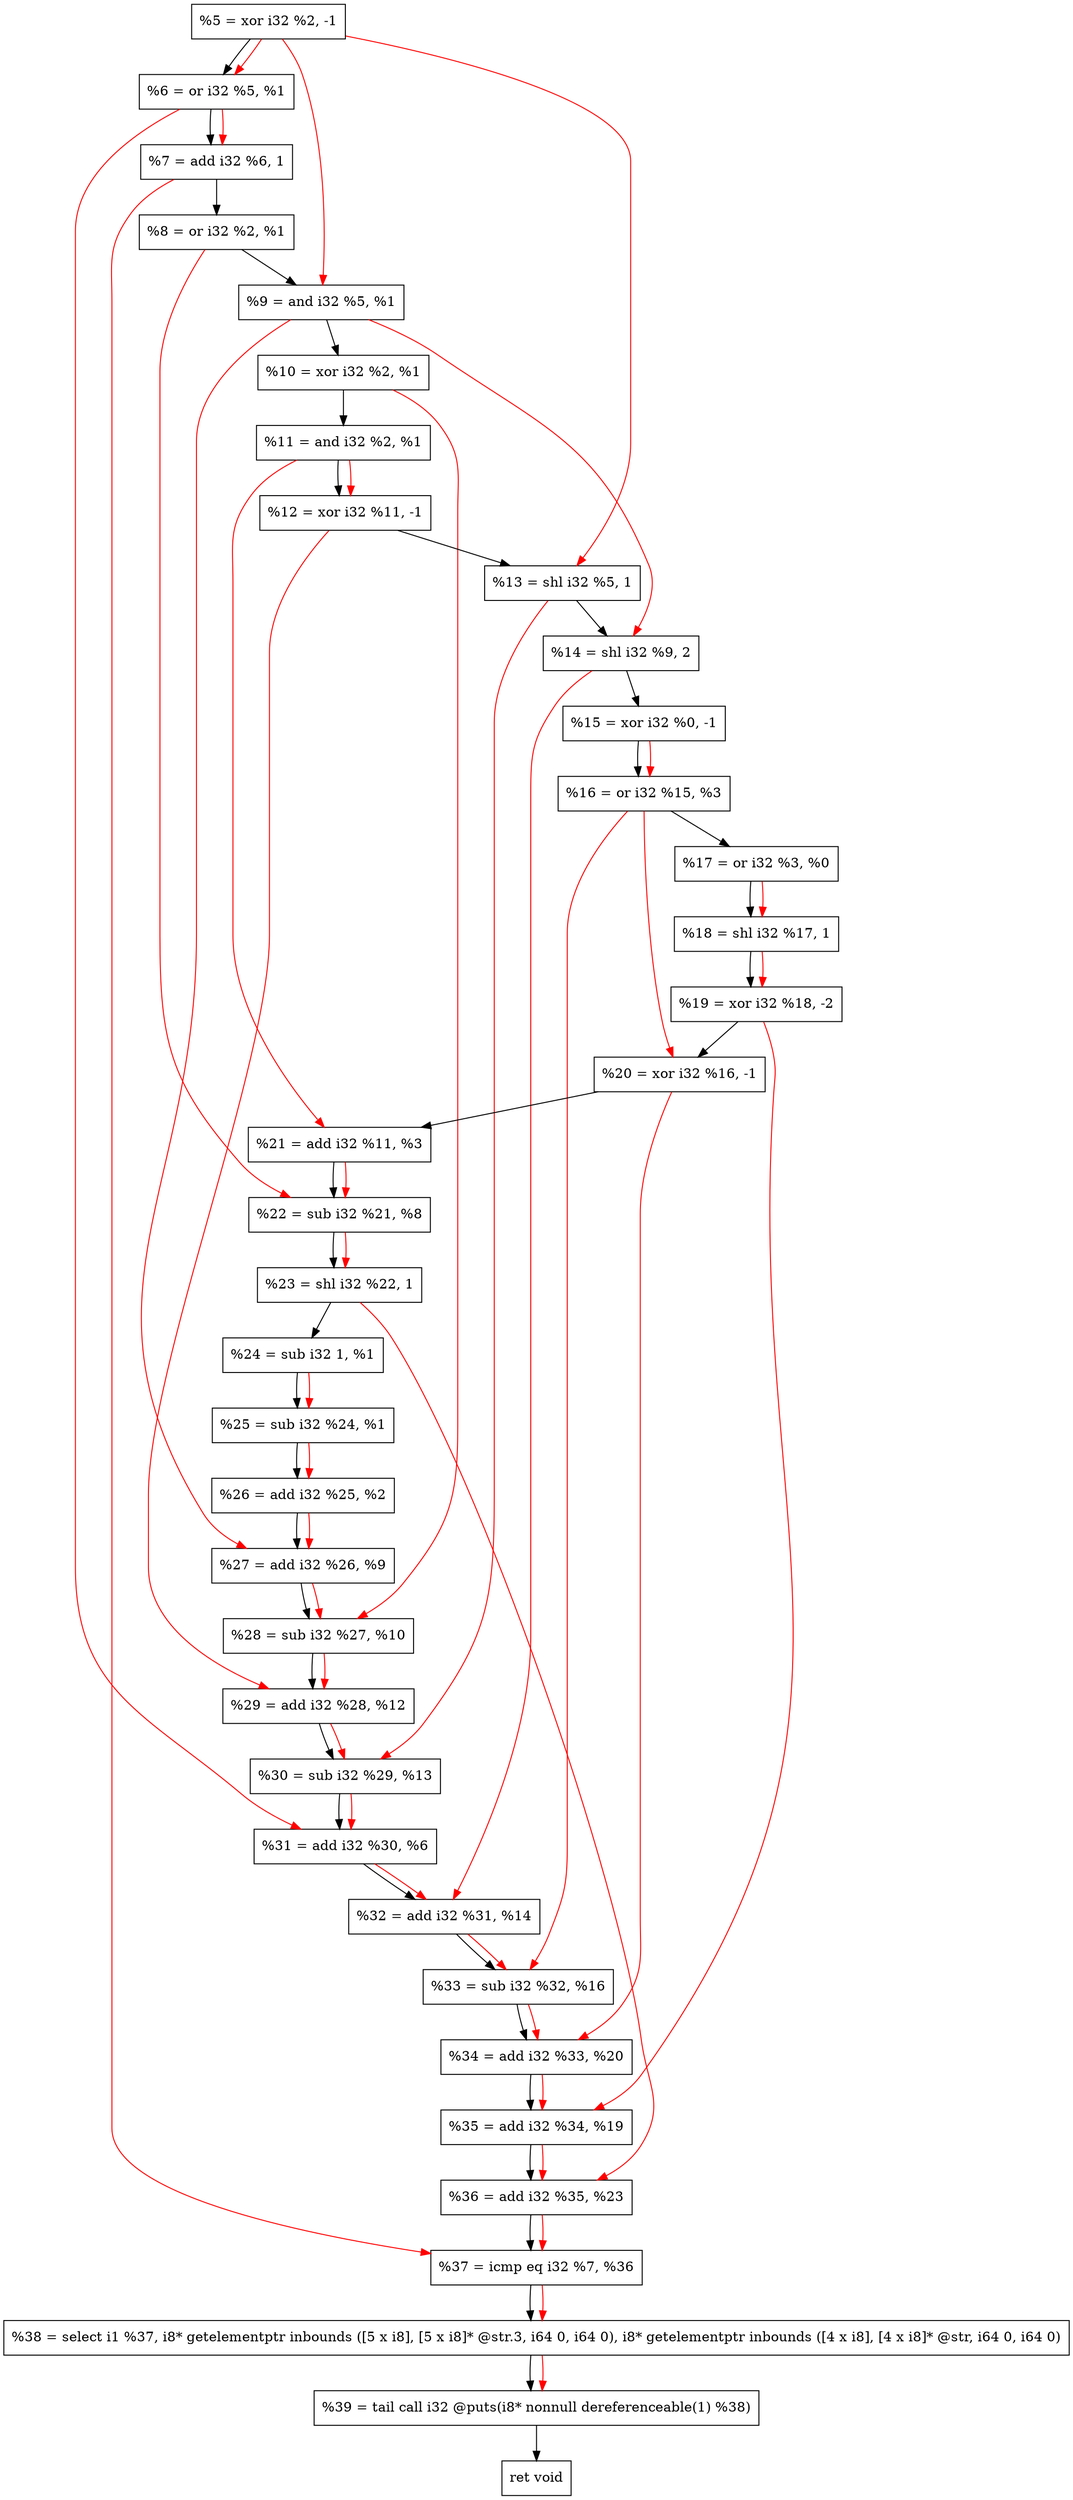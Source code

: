 digraph "DFG for'crackme' function" {
	Node0x1c37fb0[shape=record, label="  %5 = xor i32 %2, -1"];
	Node0x1c38020[shape=record, label="  %6 = or i32 %5, %1"];
	Node0x1c380c0[shape=record, label="  %7 = add i32 %6, 1"];
	Node0x1c38130[shape=record, label="  %8 = or i32 %2, %1"];
	Node0x1c381a0[shape=record, label="  %9 = and i32 %5, %1"];
	Node0x1c38210[shape=record, label="  %10 = xor i32 %2, %1"];
	Node0x1c38280[shape=record, label="  %11 = and i32 %2, %1"];
	Node0x1c382f0[shape=record, label="  %12 = xor i32 %11, -1"];
	Node0x1c38360[shape=record, label="  %13 = shl i32 %5, 1"];
	Node0x1c38400[shape=record, label="  %14 = shl i32 %9, 2"];
	Node0x1c38470[shape=record, label="  %15 = xor i32 %0, -1"];
	Node0x1c384e0[shape=record, label="  %16 = or i32 %15, %3"];
	Node0x1c38550[shape=record, label="  %17 = or i32 %3, %0"];
	Node0x1c385c0[shape=record, label="  %18 = shl i32 %17, 1"];
	Node0x1c38660[shape=record, label="  %19 = xor i32 %18, -2"];
	Node0x1c386d0[shape=record, label="  %20 = xor i32 %16, -1"];
	Node0x1c38740[shape=record, label="  %21 = add i32 %11, %3"];
	Node0x1c387b0[shape=record, label="  %22 = sub i32 %21, %8"];
	Node0x1c38820[shape=record, label="  %23 = shl i32 %22, 1"];
	Node0x1c38890[shape=record, label="  %24 = sub i32 1, %1"];
	Node0x1c38900[shape=record, label="  %25 = sub i32 %24, %1"];
	Node0x1c38970[shape=record, label="  %26 = add i32 %25, %2"];
	Node0x1c389e0[shape=record, label="  %27 = add i32 %26, %9"];
	Node0x1c38a50[shape=record, label="  %28 = sub i32 %27, %10"];
	Node0x1c38ac0[shape=record, label="  %29 = add i32 %28, %12"];
	Node0x1c38b30[shape=record, label="  %30 = sub i32 %29, %13"];
	Node0x1c38ba0[shape=record, label="  %31 = add i32 %30, %6"];
	Node0x1c38c10[shape=record, label="  %32 = add i32 %31, %14"];
	Node0x1c38e90[shape=record, label="  %33 = sub i32 %32, %16"];
	Node0x1c38f00[shape=record, label="  %34 = add i32 %33, %20"];
	Node0x1c38f70[shape=record, label="  %35 = add i32 %34, %19"];
	Node0x1c38fe0[shape=record, label="  %36 = add i32 %35, %23"];
	Node0x1c39050[shape=record, label="  %37 = icmp eq i32 %7, %36"];
	Node0x1bd8268[shape=record, label="  %38 = select i1 %37, i8* getelementptr inbounds ([5 x i8], [5 x i8]* @str.3, i64 0, i64 0), i8* getelementptr inbounds ([4 x i8], [4 x i8]* @str, i64 0, i64 0)"];
	Node0x1c394f0[shape=record, label="  %39 = tail call i32 @puts(i8* nonnull dereferenceable(1) %38)"];
	Node0x1c39540[shape=record, label="  ret void"];
	Node0x1c37fb0 -> Node0x1c38020;
	Node0x1c38020 -> Node0x1c380c0;
	Node0x1c380c0 -> Node0x1c38130;
	Node0x1c38130 -> Node0x1c381a0;
	Node0x1c381a0 -> Node0x1c38210;
	Node0x1c38210 -> Node0x1c38280;
	Node0x1c38280 -> Node0x1c382f0;
	Node0x1c382f0 -> Node0x1c38360;
	Node0x1c38360 -> Node0x1c38400;
	Node0x1c38400 -> Node0x1c38470;
	Node0x1c38470 -> Node0x1c384e0;
	Node0x1c384e0 -> Node0x1c38550;
	Node0x1c38550 -> Node0x1c385c0;
	Node0x1c385c0 -> Node0x1c38660;
	Node0x1c38660 -> Node0x1c386d0;
	Node0x1c386d0 -> Node0x1c38740;
	Node0x1c38740 -> Node0x1c387b0;
	Node0x1c387b0 -> Node0x1c38820;
	Node0x1c38820 -> Node0x1c38890;
	Node0x1c38890 -> Node0x1c38900;
	Node0x1c38900 -> Node0x1c38970;
	Node0x1c38970 -> Node0x1c389e0;
	Node0x1c389e0 -> Node0x1c38a50;
	Node0x1c38a50 -> Node0x1c38ac0;
	Node0x1c38ac0 -> Node0x1c38b30;
	Node0x1c38b30 -> Node0x1c38ba0;
	Node0x1c38ba0 -> Node0x1c38c10;
	Node0x1c38c10 -> Node0x1c38e90;
	Node0x1c38e90 -> Node0x1c38f00;
	Node0x1c38f00 -> Node0x1c38f70;
	Node0x1c38f70 -> Node0x1c38fe0;
	Node0x1c38fe0 -> Node0x1c39050;
	Node0x1c39050 -> Node0x1bd8268;
	Node0x1bd8268 -> Node0x1c394f0;
	Node0x1c394f0 -> Node0x1c39540;
edge [color=red]
	Node0x1c37fb0 -> Node0x1c38020;
	Node0x1c38020 -> Node0x1c380c0;
	Node0x1c37fb0 -> Node0x1c381a0;
	Node0x1c38280 -> Node0x1c382f0;
	Node0x1c37fb0 -> Node0x1c38360;
	Node0x1c381a0 -> Node0x1c38400;
	Node0x1c38470 -> Node0x1c384e0;
	Node0x1c38550 -> Node0x1c385c0;
	Node0x1c385c0 -> Node0x1c38660;
	Node0x1c384e0 -> Node0x1c386d0;
	Node0x1c38280 -> Node0x1c38740;
	Node0x1c38740 -> Node0x1c387b0;
	Node0x1c38130 -> Node0x1c387b0;
	Node0x1c387b0 -> Node0x1c38820;
	Node0x1c38890 -> Node0x1c38900;
	Node0x1c38900 -> Node0x1c38970;
	Node0x1c38970 -> Node0x1c389e0;
	Node0x1c381a0 -> Node0x1c389e0;
	Node0x1c389e0 -> Node0x1c38a50;
	Node0x1c38210 -> Node0x1c38a50;
	Node0x1c38a50 -> Node0x1c38ac0;
	Node0x1c382f0 -> Node0x1c38ac0;
	Node0x1c38ac0 -> Node0x1c38b30;
	Node0x1c38360 -> Node0x1c38b30;
	Node0x1c38b30 -> Node0x1c38ba0;
	Node0x1c38020 -> Node0x1c38ba0;
	Node0x1c38ba0 -> Node0x1c38c10;
	Node0x1c38400 -> Node0x1c38c10;
	Node0x1c38c10 -> Node0x1c38e90;
	Node0x1c384e0 -> Node0x1c38e90;
	Node0x1c38e90 -> Node0x1c38f00;
	Node0x1c386d0 -> Node0x1c38f00;
	Node0x1c38f00 -> Node0x1c38f70;
	Node0x1c38660 -> Node0x1c38f70;
	Node0x1c38f70 -> Node0x1c38fe0;
	Node0x1c38820 -> Node0x1c38fe0;
	Node0x1c380c0 -> Node0x1c39050;
	Node0x1c38fe0 -> Node0x1c39050;
	Node0x1c39050 -> Node0x1bd8268;
	Node0x1bd8268 -> Node0x1c394f0;
}
